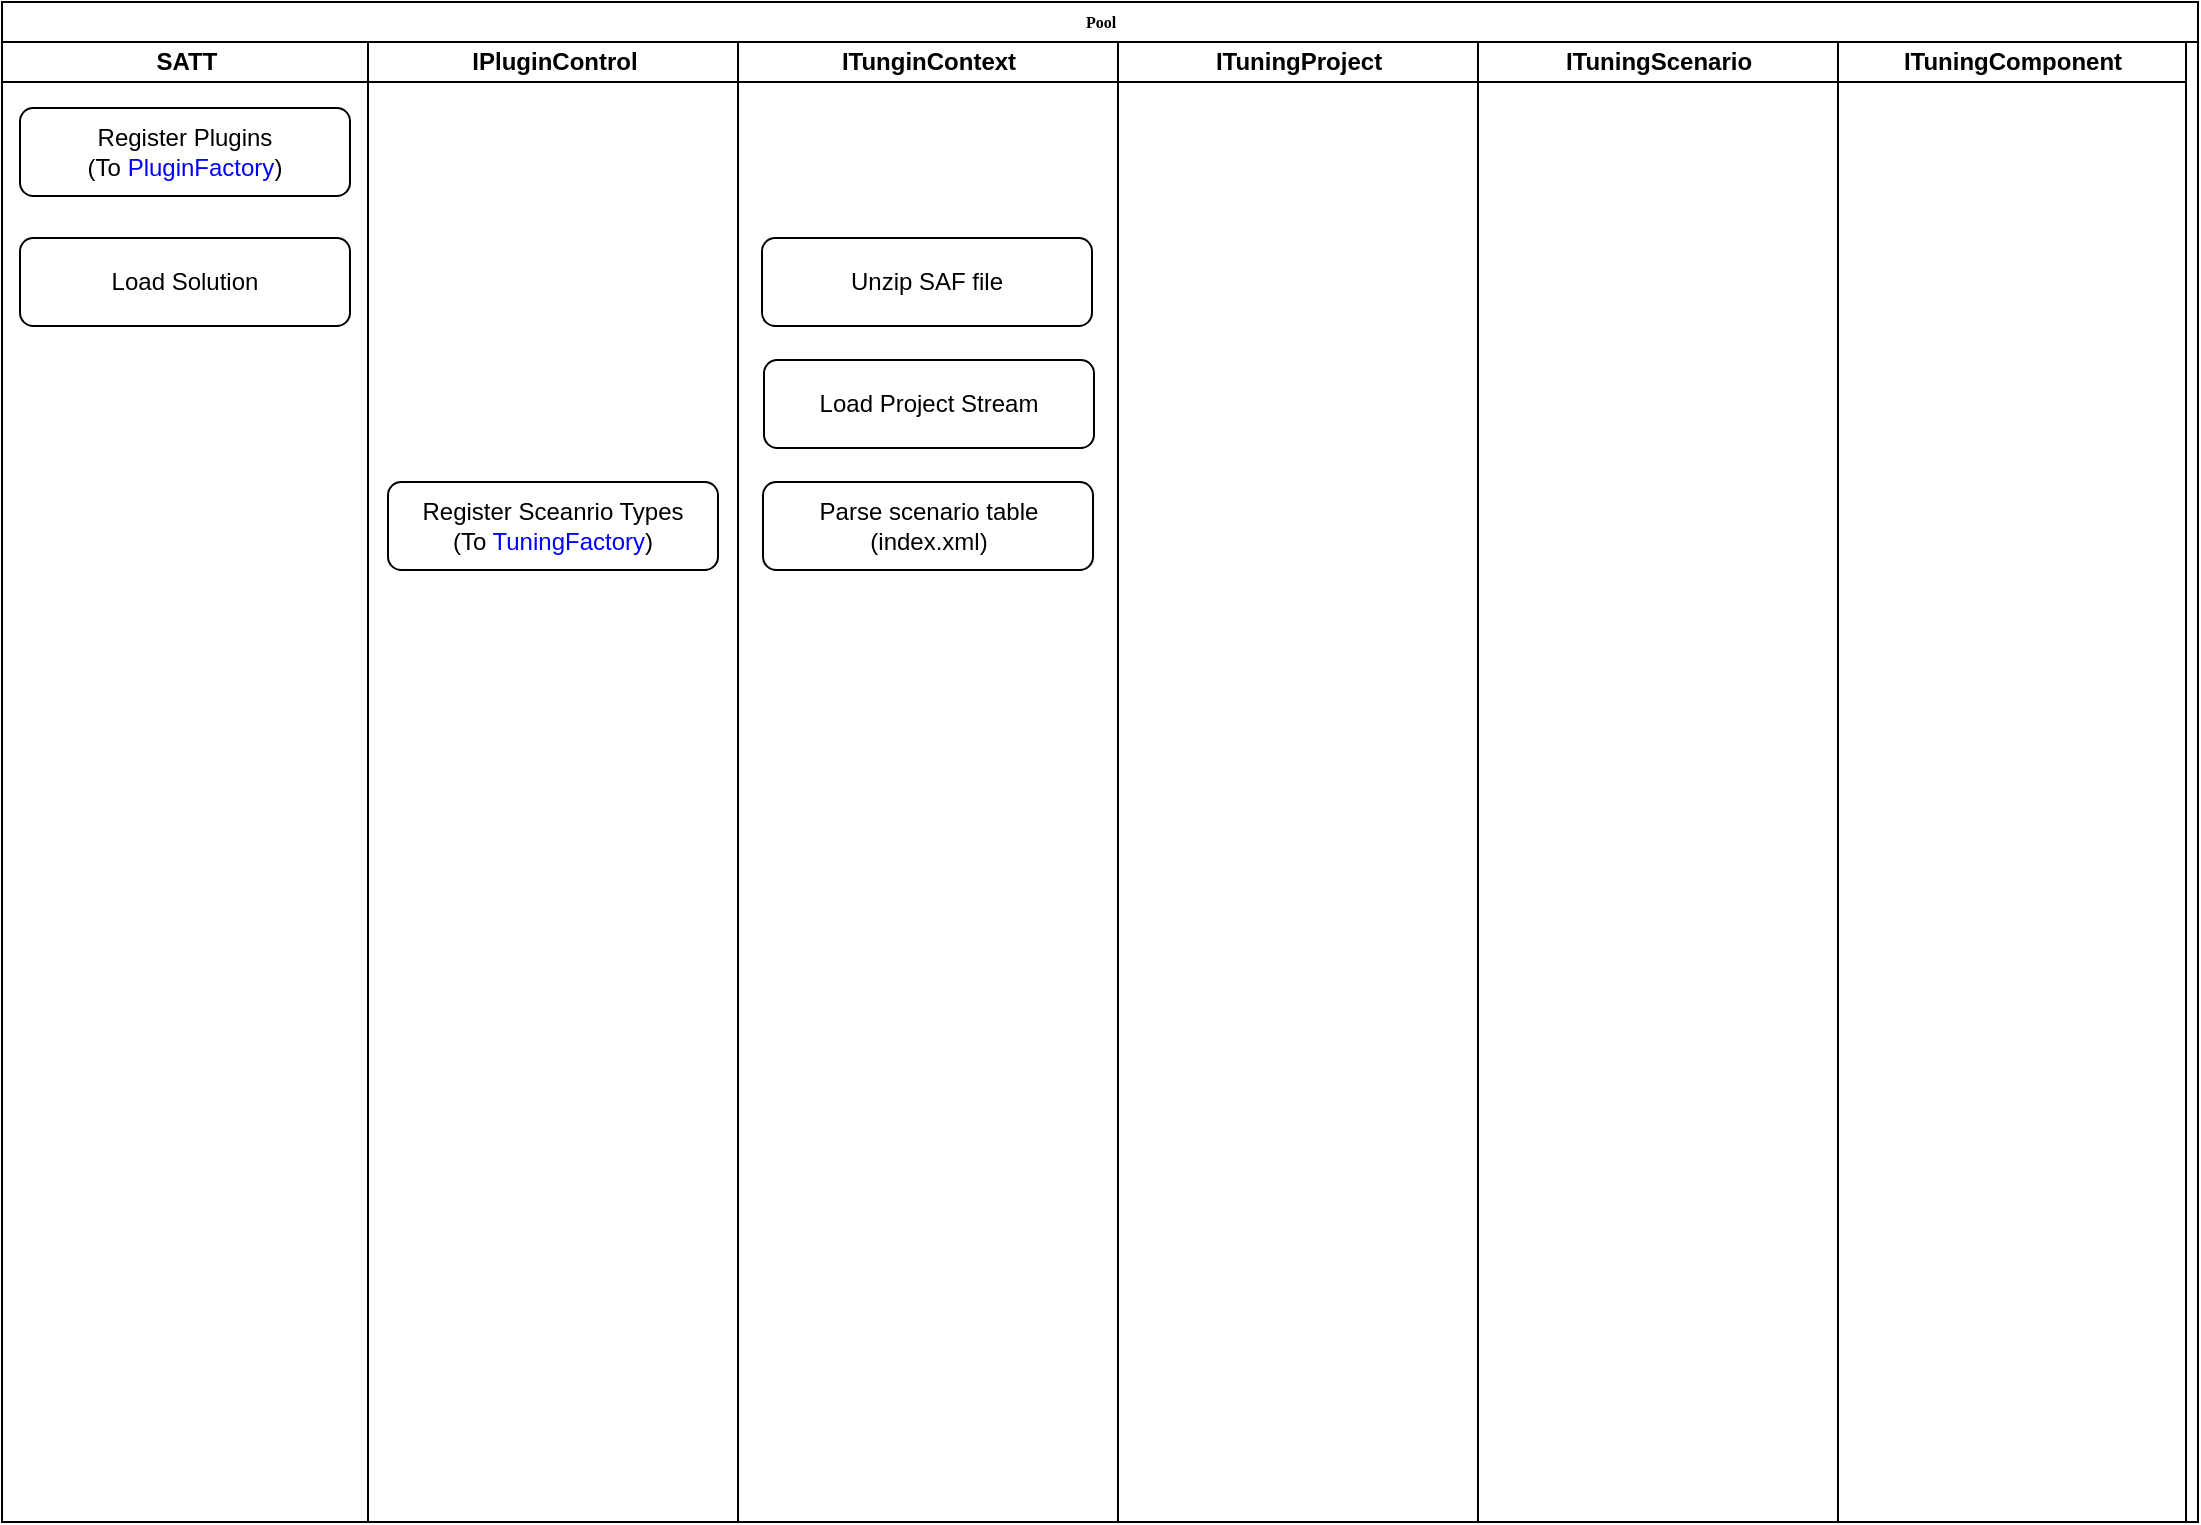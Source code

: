 <mxfile version="18.0.3" type="github">
  <diagram name="Page-1" id="74e2e168-ea6b-b213-b513-2b3c1d86103e">
    <mxGraphModel dx="1422" dy="772" grid="0" gridSize="10" guides="1" tooltips="1" connect="1" arrows="1" fold="1" page="1" pageScale="1" pageWidth="1100" pageHeight="850" background="none" math="0" shadow="0">
      <root>
        <mxCell id="0" />
        <mxCell id="1" parent="0" />
        <mxCell id="77e6c97f196da883-1" value="Pool" style="swimlane;html=1;childLayout=stackLayout;startSize=20;rounded=0;shadow=0;labelBackgroundColor=none;strokeWidth=1;fontFamily=Verdana;fontSize=8;align=center;" parent="1" vertex="1">
          <mxGeometry y="20" width="1098" height="760" as="geometry" />
        </mxCell>
        <mxCell id="77e6c97f196da883-2" value="SATT" style="swimlane;html=1;startSize=20;" parent="77e6c97f196da883-1" vertex="1">
          <mxGeometry y="20" width="183" height="740" as="geometry" />
        </mxCell>
        <mxCell id="QMPjAonT9QGGnefhxJ4X-1" value="Register Plugins&lt;br&gt;(To &lt;font color=&quot;#0000ff&quot;&gt;PluginFactory&lt;/font&gt;)" style="rounded=1;whiteSpace=wrap;html=1;" vertex="1" parent="77e6c97f196da883-2">
          <mxGeometry x="9" y="33" width="165" height="44" as="geometry" />
        </mxCell>
        <mxCell id="QMPjAonT9QGGnefhxJ4X-2" value="Load Solution" style="rounded=1;whiteSpace=wrap;html=1;" vertex="1" parent="77e6c97f196da883-2">
          <mxGeometry x="9" y="98" width="165" height="44" as="geometry" />
        </mxCell>
        <mxCell id="77e6c97f196da883-3" value="IPluginControl" style="swimlane;html=1;startSize=20;" parent="77e6c97f196da883-1" vertex="1">
          <mxGeometry x="183" y="20" width="185" height="740" as="geometry" />
        </mxCell>
        <mxCell id="QMPjAonT9QGGnefhxJ4X-6" value="Register Sceanrio Types&lt;br&gt;(To &lt;font color=&quot;#0000ff&quot;&gt;TuningFactory&lt;/font&gt;)" style="rounded=1;whiteSpace=wrap;html=1;" vertex="1" parent="77e6c97f196da883-3">
          <mxGeometry x="10" y="220" width="165" height="44" as="geometry" />
        </mxCell>
        <mxCell id="77e6c97f196da883-4" value="ITunginContext" style="swimlane;html=1;startSize=20;" parent="77e6c97f196da883-1" vertex="1">
          <mxGeometry x="368" y="20" width="190" height="740" as="geometry" />
        </mxCell>
        <mxCell id="QMPjAonT9QGGnefhxJ4X-3" value="Unzip SAF file" style="rounded=1;whiteSpace=wrap;html=1;" vertex="1" parent="77e6c97f196da883-4">
          <mxGeometry x="12" y="98" width="165" height="44" as="geometry" />
        </mxCell>
        <mxCell id="QMPjAonT9QGGnefhxJ4X-4" value="Load Project Stream" style="rounded=1;whiteSpace=wrap;html=1;" vertex="1" parent="77e6c97f196da883-4">
          <mxGeometry x="13" y="159" width="165" height="44" as="geometry" />
        </mxCell>
        <mxCell id="QMPjAonT9QGGnefhxJ4X-5" value="Parse scenario table&lt;br&gt;(index.xml)" style="rounded=1;whiteSpace=wrap;html=1;" vertex="1" parent="77e6c97f196da883-4">
          <mxGeometry x="12.5" y="220" width="165" height="44" as="geometry" />
        </mxCell>
        <mxCell id="77e6c97f196da883-5" value="ITuningProject" style="swimlane;html=1;startSize=20;" parent="77e6c97f196da883-1" vertex="1">
          <mxGeometry x="558" y="20" width="180" height="740" as="geometry" />
        </mxCell>
        <mxCell id="77e6c97f196da883-6" value="ITuningScenario" style="swimlane;html=1;startSize=20;" parent="77e6c97f196da883-1" vertex="1">
          <mxGeometry x="738" y="20" width="180" height="740" as="geometry" />
        </mxCell>
        <mxCell id="77e6c97f196da883-7" value="ITuningComponent" style="swimlane;html=1;startSize=20;" parent="77e6c97f196da883-1" vertex="1">
          <mxGeometry x="918" y="20" width="174" height="740" as="geometry" />
        </mxCell>
      </root>
    </mxGraphModel>
  </diagram>
</mxfile>

